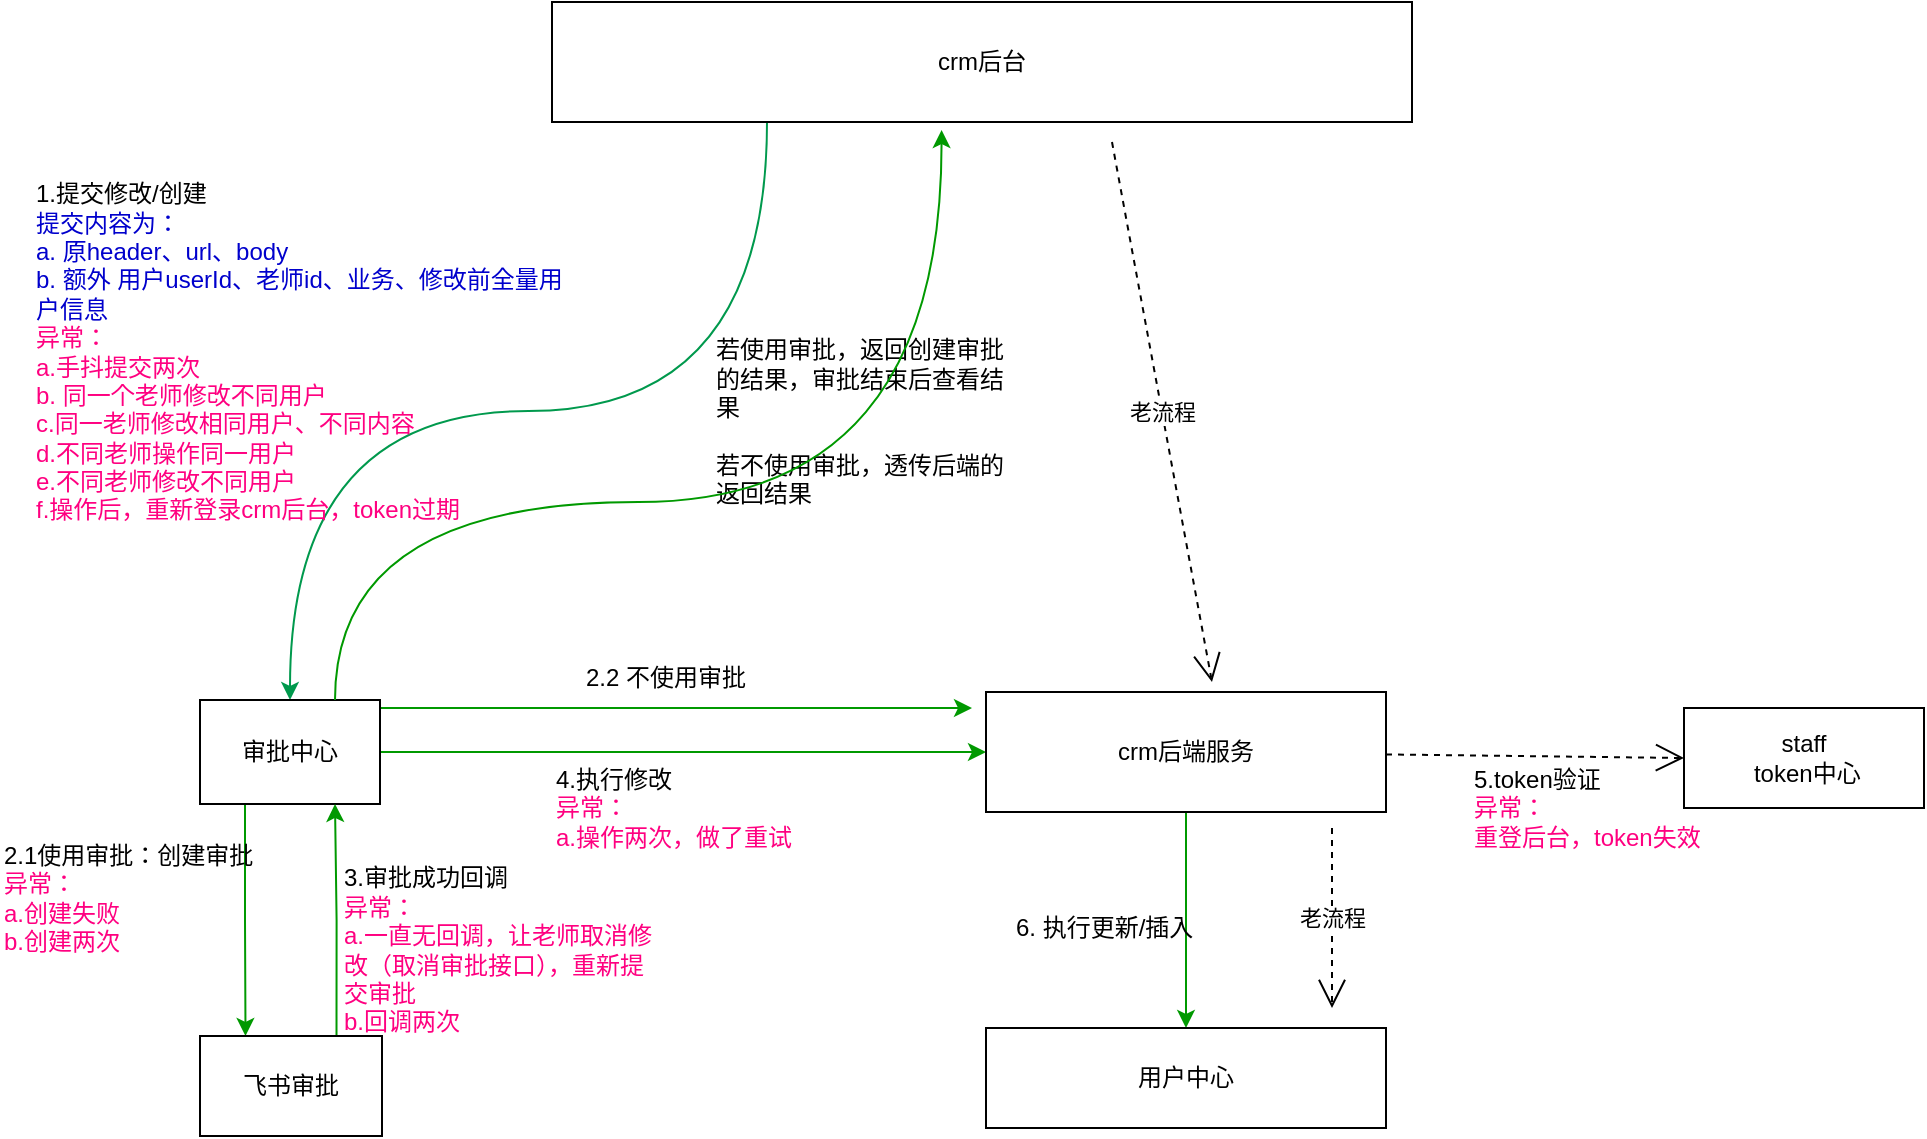<mxfile version="22.1.7" type="github">
  <diagram name="第 1 页" id="31AeGMw_1z83WCatpMYb">
    <mxGraphModel dx="2261" dy="756" grid="1" gridSize="10" guides="1" tooltips="1" connect="1" arrows="1" fold="1" page="1" pageScale="1" pageWidth="827" pageHeight="1169" math="0" shadow="0">
      <root>
        <mxCell id="0" />
        <mxCell id="1" parent="0" />
        <mxCell id="3wynmw63Yajw8kt6DfwZ-13" style="edgeStyle=orthogonalEdgeStyle;rounded=0;orthogonalLoop=1;jettySize=auto;html=1;exitX=0.25;exitY=1;exitDx=0;exitDy=0;entryX=0.5;entryY=0;entryDx=0;entryDy=0;curved=1;strokeColor=#00994D;fillColor=#99004D;" edge="1" parent="1" source="3wynmw63Yajw8kt6DfwZ-1" target="3wynmw63Yajw8kt6DfwZ-3">
          <mxGeometry relative="1" as="geometry" />
        </mxCell>
        <mxCell id="3wynmw63Yajw8kt6DfwZ-1" value="crm后台" style="rounded=0;whiteSpace=wrap;html=1;" vertex="1" parent="1">
          <mxGeometry x="-50" y="120" width="430" height="60" as="geometry" />
        </mxCell>
        <mxCell id="3wynmw63Yajw8kt6DfwZ-15" style="edgeStyle=orthogonalEdgeStyle;rounded=0;orthogonalLoop=1;jettySize=auto;html=1;exitX=1;exitY=0.5;exitDx=0;exitDy=0;entryX=0;entryY=0.5;entryDx=0;entryDy=0;strokeColor=#009900;" edge="1" parent="1" source="3wynmw63Yajw8kt6DfwZ-3" target="3wynmw63Yajw8kt6DfwZ-4">
          <mxGeometry relative="1" as="geometry" />
        </mxCell>
        <mxCell id="3wynmw63Yajw8kt6DfwZ-17" style="edgeStyle=orthogonalEdgeStyle;rounded=0;orthogonalLoop=1;jettySize=auto;html=1;exitX=0.25;exitY=1;exitDx=0;exitDy=0;entryX=0.25;entryY=0;entryDx=0;entryDy=0;strokeColor=#009900;" edge="1" parent="1" source="3wynmw63Yajw8kt6DfwZ-3" target="3wynmw63Yajw8kt6DfwZ-16">
          <mxGeometry relative="1" as="geometry" />
        </mxCell>
        <mxCell id="3wynmw63Yajw8kt6DfwZ-43" style="edgeStyle=orthogonalEdgeStyle;rounded=0;orthogonalLoop=1;jettySize=auto;html=1;exitX=1;exitY=0;exitDx=0;exitDy=0;strokeColor=#009900;" edge="1" parent="1" source="3wynmw63Yajw8kt6DfwZ-3">
          <mxGeometry relative="1" as="geometry">
            <mxPoint x="160" y="473" as="targetPoint" />
            <Array as="points">
              <mxPoint x="-80" y="473" />
              <mxPoint x="40" y="473" />
              <mxPoint x="40" y="474" />
            </Array>
          </mxGeometry>
        </mxCell>
        <mxCell id="3wynmw63Yajw8kt6DfwZ-3" value="审批中心" style="rounded=0;whiteSpace=wrap;html=1;" vertex="1" parent="1">
          <mxGeometry x="-226" y="469" width="90" height="52" as="geometry" />
        </mxCell>
        <mxCell id="3wynmw63Yajw8kt6DfwZ-21" style="edgeStyle=orthogonalEdgeStyle;rounded=0;orthogonalLoop=1;jettySize=auto;html=1;exitX=0.5;exitY=1;exitDx=0;exitDy=0;strokeColor=#009900;" edge="1" parent="1" source="3wynmw63Yajw8kt6DfwZ-4" target="3wynmw63Yajw8kt6DfwZ-5">
          <mxGeometry relative="1" as="geometry" />
        </mxCell>
        <mxCell id="3wynmw63Yajw8kt6DfwZ-4" value="crm后端服务" style="rounded=0;whiteSpace=wrap;html=1;" vertex="1" parent="1">
          <mxGeometry x="167" y="465" width="200" height="60" as="geometry" />
        </mxCell>
        <mxCell id="3wynmw63Yajw8kt6DfwZ-5" value="用户中心" style="rounded=0;whiteSpace=wrap;html=1;" vertex="1" parent="1">
          <mxGeometry x="167" y="633" width="200" height="50" as="geometry" />
        </mxCell>
        <mxCell id="3wynmw63Yajw8kt6DfwZ-8" value="staff&lt;br&gt;&amp;nbsp;token中心" style="rounded=0;whiteSpace=wrap;html=1;" vertex="1" parent="1">
          <mxGeometry x="516" y="473" width="120" height="50" as="geometry" />
        </mxCell>
        <mxCell id="3wynmw63Yajw8kt6DfwZ-14" value="1.提交修改/创建&lt;br&gt;&lt;font color=&quot;#0000cc&quot;&gt;提交内容为：&lt;br style=&quot;border-color: var(--border-color);&quot;&gt;a. 原header、url、body&lt;br style=&quot;border-color: var(--border-color);&quot;&gt;b. 额外 用户userId、老师id、业务、修改前全量用户信息&lt;br&gt;&lt;/font&gt;&lt;font color=&quot;#ff0080&quot;&gt;异常：&lt;br&gt;a.手抖提交两次&lt;br&gt;b.&amp;nbsp;同一个老师修改不同用户&lt;br&gt;c.同一老师修改相同用户、不同内容&lt;br&gt;d.不同老师操作同一用户&lt;br&gt;e.不同老师修改不同用户&lt;br&gt;f.操作后，重新登录crm后台，token过期&lt;/font&gt;" style="text;html=1;strokeColor=none;fillColor=none;align=left;verticalAlign=middle;whiteSpace=wrap;rounded=0;" vertex="1" parent="1">
          <mxGeometry x="-310" y="210" width="275" height="170" as="geometry" />
        </mxCell>
        <mxCell id="3wynmw63Yajw8kt6DfwZ-18" style="edgeStyle=orthogonalEdgeStyle;rounded=0;orthogonalLoop=1;jettySize=auto;html=1;exitX=0.75;exitY=0;exitDx=0;exitDy=0;entryX=0.75;entryY=1;entryDx=0;entryDy=0;strokeColor=#009900;" edge="1" parent="1" source="3wynmw63Yajw8kt6DfwZ-16" target="3wynmw63Yajw8kt6DfwZ-3">
          <mxGeometry relative="1" as="geometry" />
        </mxCell>
        <mxCell id="3wynmw63Yajw8kt6DfwZ-16" value="飞书审批" style="rounded=0;whiteSpace=wrap;html=1;" vertex="1" parent="1">
          <mxGeometry x="-226" y="637" width="91" height="50" as="geometry" />
        </mxCell>
        <mxCell id="3wynmw63Yajw8kt6DfwZ-25" value="" style="endArrow=open;endSize=12;dashed=1;html=1;rounded=0;entryX=0;entryY=0.5;entryDx=0;entryDy=0;" edge="1" parent="1" source="3wynmw63Yajw8kt6DfwZ-4" target="3wynmw63Yajw8kt6DfwZ-8">
          <mxGeometry width="160" relative="1" as="geometry">
            <mxPoint x="367" y="495" as="sourcePoint" />
            <mxPoint x="527" y="495" as="targetPoint" />
          </mxGeometry>
        </mxCell>
        <mxCell id="3wynmw63Yajw8kt6DfwZ-26" value="2.1使用审批：创建审批&lt;br&gt;&lt;font color=&quot;#ff0080&quot;&gt;异常：&lt;br&gt;a.创建失败&lt;br&gt;b.创建两次&lt;/font&gt;" style="text;html=1;strokeColor=none;fillColor=none;align=left;verticalAlign=middle;whiteSpace=wrap;rounded=0;" vertex="1" parent="1">
          <mxGeometry x="-326" y="523" width="140" height="90" as="geometry" />
        </mxCell>
        <mxCell id="3wynmw63Yajw8kt6DfwZ-28" value="3.审批成功回调&lt;br&gt;&lt;font color=&quot;#ff0080&quot;&gt;异常：&lt;br&gt;a.一直无回调，让老师取消修改（取消审批接口），重新提交审批&lt;br&gt;b.回调两次&lt;/font&gt;" style="text;html=1;strokeColor=none;fillColor=none;align=left;verticalAlign=middle;whiteSpace=wrap;rounded=0;" vertex="1" parent="1">
          <mxGeometry x="-156" y="540" width="156" height="107" as="geometry" />
        </mxCell>
        <mxCell id="3wynmw63Yajw8kt6DfwZ-34" value="4.执行修改&lt;br&gt;&lt;font color=&quot;#ff0080&quot;&gt;异常：&lt;br&gt;a.操作两次，做了重试&lt;/font&gt;" style="text;html=1;strokeColor=none;fillColor=none;align=left;verticalAlign=middle;whiteSpace=wrap;rounded=0;" vertex="1" parent="1">
          <mxGeometry x="-50" y="493" width="150" height="60" as="geometry" />
        </mxCell>
        <mxCell id="3wynmw63Yajw8kt6DfwZ-35" value="5.token验证&lt;br&gt;&lt;font color=&quot;#ff0080&quot;&gt;异常：&lt;br&gt;重登后台，token失效&lt;br&gt;&lt;/font&gt;" style="text;html=1;strokeColor=none;fillColor=none;align=left;verticalAlign=middle;whiteSpace=wrap;rounded=0;" vertex="1" parent="1">
          <mxGeometry x="409" y="493" width="120" height="60" as="geometry" />
        </mxCell>
        <mxCell id="3wynmw63Yajw8kt6DfwZ-37" value="6. 执行更新/插入&lt;font color=&quot;#ff0080&quot;&gt;&lt;br&gt;&lt;/font&gt;" style="text;html=1;strokeColor=none;fillColor=none;align=left;verticalAlign=middle;whiteSpace=wrap;rounded=0;" vertex="1" parent="1">
          <mxGeometry x="180" y="553" width="120" height="60" as="geometry" />
        </mxCell>
        <mxCell id="3wynmw63Yajw8kt6DfwZ-38" value="老流程" style="endArrow=open;endSize=12;dashed=1;html=1;rounded=0;" edge="1" parent="1">
          <mxGeometry width="160" relative="1" as="geometry">
            <mxPoint x="230" y="190" as="sourcePoint" />
            <mxPoint x="280" y="460" as="targetPoint" />
          </mxGeometry>
        </mxCell>
        <mxCell id="3wynmw63Yajw8kt6DfwZ-39" value="老流程" style="endArrow=open;endSize=12;dashed=1;html=1;rounded=0;" edge="1" parent="1">
          <mxGeometry width="160" relative="1" as="geometry">
            <mxPoint x="340" y="533" as="sourcePoint" />
            <mxPoint x="340" y="623" as="targetPoint" />
          </mxGeometry>
        </mxCell>
        <mxCell id="3wynmw63Yajw8kt6DfwZ-44" value="2.2 不使用审批&lt;font color=&quot;#ff0080&quot;&gt;&lt;br&gt;&lt;/font&gt;" style="text;html=1;strokeColor=none;fillColor=none;align=left;verticalAlign=middle;whiteSpace=wrap;rounded=0;" vertex="1" parent="1">
          <mxGeometry x="-35" y="443" width="90" height="30" as="geometry" />
        </mxCell>
        <mxCell id="3wynmw63Yajw8kt6DfwZ-45" value="若使用审批，返回创建审批的结果，审批结束后查看结果&lt;br&gt;&lt;br&gt;若不使用审批，透传后端的返回结果" style="text;html=1;strokeColor=none;fillColor=none;align=left;verticalAlign=middle;whiteSpace=wrap;rounded=0;" vertex="1" parent="1">
          <mxGeometry x="30" y="280" width="150" height="100" as="geometry" />
        </mxCell>
        <mxCell id="3wynmw63Yajw8kt6DfwZ-46" style="edgeStyle=orthogonalEdgeStyle;rounded=0;orthogonalLoop=1;jettySize=auto;html=1;exitX=0.75;exitY=0;exitDx=0;exitDy=0;entryX=0.453;entryY=1.067;entryDx=0;entryDy=0;entryPerimeter=0;curved=1;strokeColor=#009900;" edge="1" parent="1" source="3wynmw63Yajw8kt6DfwZ-3" target="3wynmw63Yajw8kt6DfwZ-1">
          <mxGeometry relative="1" as="geometry">
            <Array as="points">
              <mxPoint x="-158" y="370" />
              <mxPoint x="145" y="370" />
            </Array>
          </mxGeometry>
        </mxCell>
      </root>
    </mxGraphModel>
  </diagram>
</mxfile>
